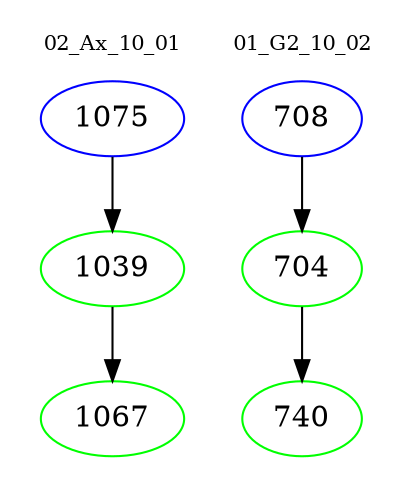 digraph{
subgraph cluster_0 {
color = white
label = "02_Ax_10_01";
fontsize=10;
T0_1075 [label="1075", color="blue"]
T0_1075 -> T0_1039 [color="black"]
T0_1039 [label="1039", color="green"]
T0_1039 -> T0_1067 [color="black"]
T0_1067 [label="1067", color="green"]
}
subgraph cluster_1 {
color = white
label = "01_G2_10_02";
fontsize=10;
T1_708 [label="708", color="blue"]
T1_708 -> T1_704 [color="black"]
T1_704 [label="704", color="green"]
T1_704 -> T1_740 [color="black"]
T1_740 [label="740", color="green"]
}
}
